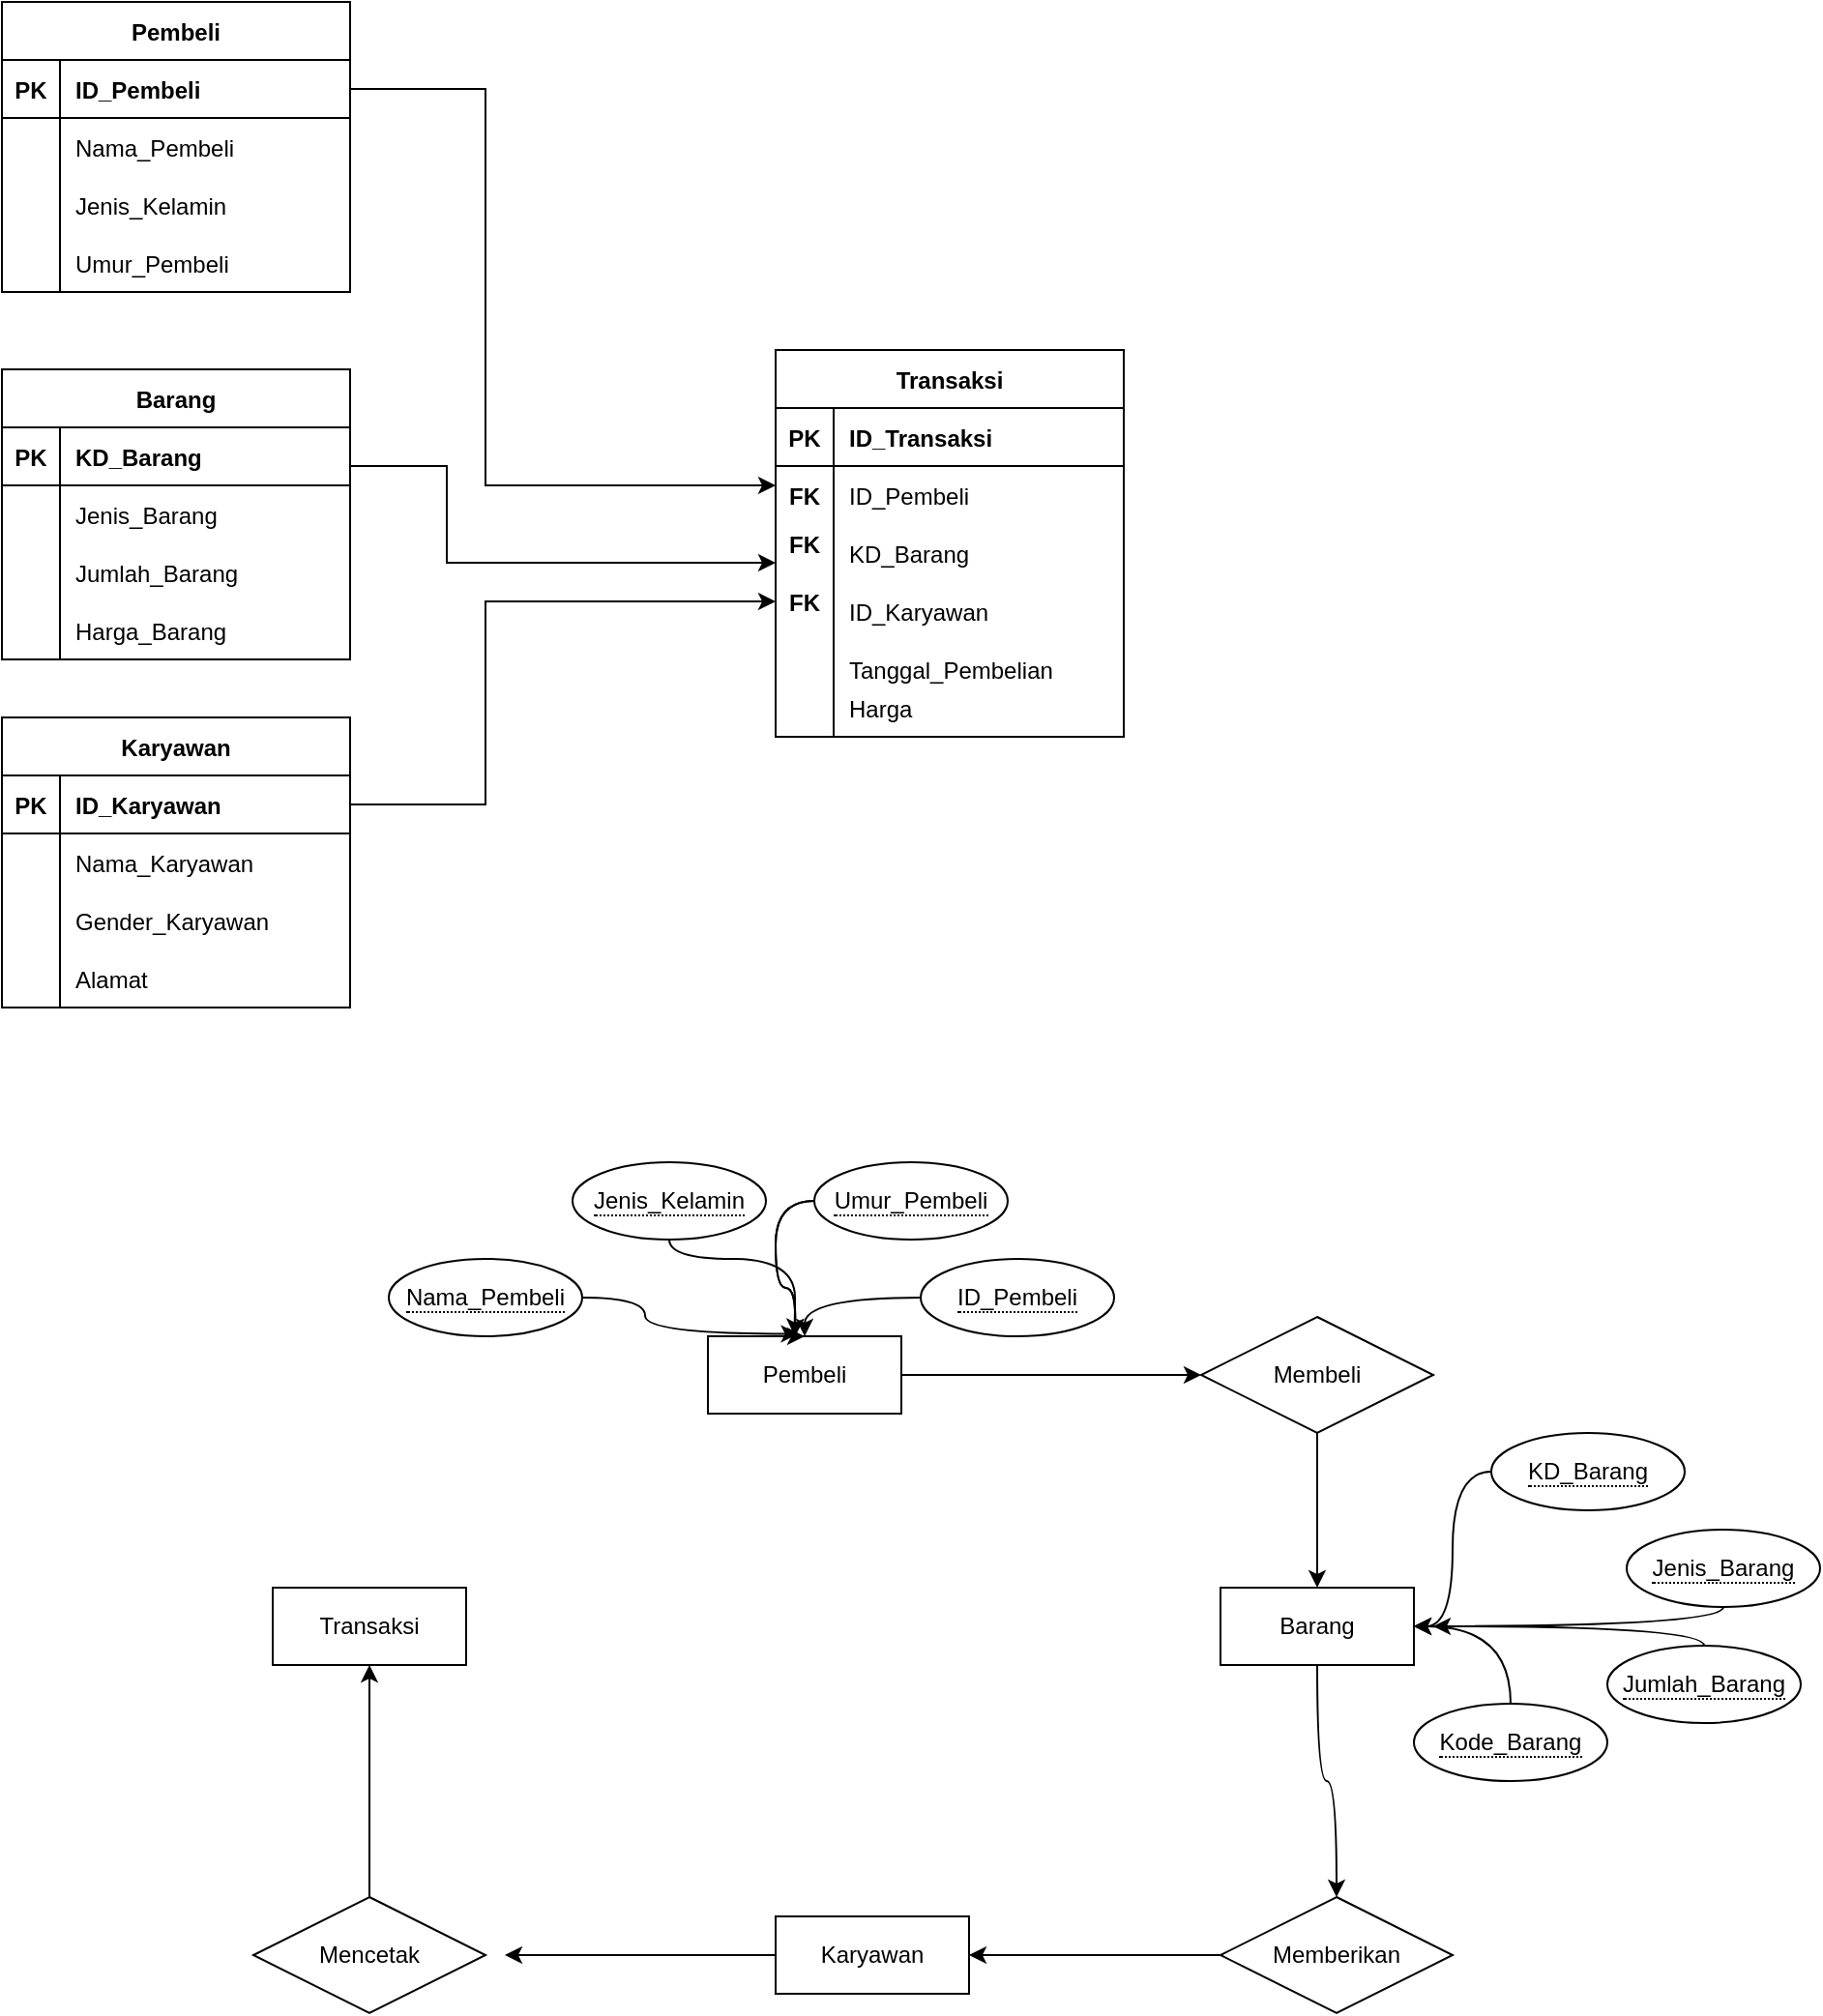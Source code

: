 <mxfile version="20.3.6" type="github">
  <diagram id="I_zz8k9KeDe9iV53iK1S" name="Page-1">
    <mxGraphModel dx="1240" dy="561" grid="1" gridSize="10" guides="1" tooltips="1" connect="1" arrows="1" fold="1" page="1" pageScale="1" pageWidth="850" pageHeight="1100" math="0" shadow="0">
      <root>
        <mxCell id="0" />
        <mxCell id="1" parent="0" />
        <mxCell id="xCr-GwHBmWM0RmGjhjCR-41" value="Barang" style="shape=table;startSize=30;container=1;collapsible=1;childLayout=tableLayout;fixedRows=1;rowLines=0;fontStyle=1;align=center;resizeLast=1;" parent="1" vertex="1">
          <mxGeometry x="80" y="300" width="180" height="150" as="geometry" />
        </mxCell>
        <mxCell id="xCr-GwHBmWM0RmGjhjCR-42" value="" style="shape=tableRow;horizontal=0;startSize=0;swimlaneHead=0;swimlaneBody=0;fillColor=none;collapsible=0;dropTarget=0;points=[[0,0.5],[1,0.5]];portConstraint=eastwest;top=0;left=0;right=0;bottom=1;" parent="xCr-GwHBmWM0RmGjhjCR-41" vertex="1">
          <mxGeometry y="30" width="180" height="30" as="geometry" />
        </mxCell>
        <mxCell id="xCr-GwHBmWM0RmGjhjCR-43" value="PK" style="shape=partialRectangle;connectable=0;fillColor=none;top=0;left=0;bottom=0;right=0;fontStyle=1;overflow=hidden;" parent="xCr-GwHBmWM0RmGjhjCR-42" vertex="1">
          <mxGeometry width="30" height="30" as="geometry">
            <mxRectangle width="30" height="30" as="alternateBounds" />
          </mxGeometry>
        </mxCell>
        <mxCell id="xCr-GwHBmWM0RmGjhjCR-44" value="KD_Barang" style="shape=partialRectangle;connectable=0;fillColor=none;top=0;left=0;bottom=0;right=0;align=left;spacingLeft=6;fontStyle=1;overflow=hidden;" parent="xCr-GwHBmWM0RmGjhjCR-42" vertex="1">
          <mxGeometry x="30" width="150" height="30" as="geometry">
            <mxRectangle width="150" height="30" as="alternateBounds" />
          </mxGeometry>
        </mxCell>
        <mxCell id="xCr-GwHBmWM0RmGjhjCR-45" value="" style="shape=tableRow;horizontal=0;startSize=0;swimlaneHead=0;swimlaneBody=0;fillColor=none;collapsible=0;dropTarget=0;points=[[0,0.5],[1,0.5]];portConstraint=eastwest;top=0;left=0;right=0;bottom=0;" parent="xCr-GwHBmWM0RmGjhjCR-41" vertex="1">
          <mxGeometry y="60" width="180" height="30" as="geometry" />
        </mxCell>
        <mxCell id="xCr-GwHBmWM0RmGjhjCR-46" value="" style="shape=partialRectangle;connectable=0;fillColor=none;top=0;left=0;bottom=0;right=0;editable=1;overflow=hidden;" parent="xCr-GwHBmWM0RmGjhjCR-45" vertex="1">
          <mxGeometry width="30" height="30" as="geometry">
            <mxRectangle width="30" height="30" as="alternateBounds" />
          </mxGeometry>
        </mxCell>
        <mxCell id="xCr-GwHBmWM0RmGjhjCR-47" value="Jenis_Barang" style="shape=partialRectangle;connectable=0;fillColor=none;top=0;left=0;bottom=0;right=0;align=left;spacingLeft=6;overflow=hidden;" parent="xCr-GwHBmWM0RmGjhjCR-45" vertex="1">
          <mxGeometry x="30" width="150" height="30" as="geometry">
            <mxRectangle width="150" height="30" as="alternateBounds" />
          </mxGeometry>
        </mxCell>
        <mxCell id="xCr-GwHBmWM0RmGjhjCR-48" value="" style="shape=tableRow;horizontal=0;startSize=0;swimlaneHead=0;swimlaneBody=0;fillColor=none;collapsible=0;dropTarget=0;points=[[0,0.5],[1,0.5]];portConstraint=eastwest;top=0;left=0;right=0;bottom=0;" parent="xCr-GwHBmWM0RmGjhjCR-41" vertex="1">
          <mxGeometry y="90" width="180" height="30" as="geometry" />
        </mxCell>
        <mxCell id="xCr-GwHBmWM0RmGjhjCR-49" value="" style="shape=partialRectangle;connectable=0;fillColor=none;top=0;left=0;bottom=0;right=0;editable=1;overflow=hidden;" parent="xCr-GwHBmWM0RmGjhjCR-48" vertex="1">
          <mxGeometry width="30" height="30" as="geometry">
            <mxRectangle width="30" height="30" as="alternateBounds" />
          </mxGeometry>
        </mxCell>
        <mxCell id="xCr-GwHBmWM0RmGjhjCR-50" value="Jumlah_Barang" style="shape=partialRectangle;connectable=0;fillColor=none;top=0;left=0;bottom=0;right=0;align=left;spacingLeft=6;overflow=hidden;" parent="xCr-GwHBmWM0RmGjhjCR-48" vertex="1">
          <mxGeometry x="30" width="150" height="30" as="geometry">
            <mxRectangle width="150" height="30" as="alternateBounds" />
          </mxGeometry>
        </mxCell>
        <mxCell id="xCr-GwHBmWM0RmGjhjCR-51" value="" style="shape=tableRow;horizontal=0;startSize=0;swimlaneHead=0;swimlaneBody=0;fillColor=none;collapsible=0;dropTarget=0;points=[[0,0.5],[1,0.5]];portConstraint=eastwest;top=0;left=0;right=0;bottom=0;" parent="xCr-GwHBmWM0RmGjhjCR-41" vertex="1">
          <mxGeometry y="120" width="180" height="30" as="geometry" />
        </mxCell>
        <mxCell id="xCr-GwHBmWM0RmGjhjCR-52" value="" style="shape=partialRectangle;connectable=0;fillColor=none;top=0;left=0;bottom=0;right=0;editable=1;overflow=hidden;" parent="xCr-GwHBmWM0RmGjhjCR-51" vertex="1">
          <mxGeometry width="30" height="30" as="geometry">
            <mxRectangle width="30" height="30" as="alternateBounds" />
          </mxGeometry>
        </mxCell>
        <mxCell id="xCr-GwHBmWM0RmGjhjCR-53" value="Harga_Barang" style="shape=partialRectangle;connectable=0;fillColor=none;top=0;left=0;bottom=0;right=0;align=left;spacingLeft=6;overflow=hidden;" parent="xCr-GwHBmWM0RmGjhjCR-51" vertex="1">
          <mxGeometry x="30" width="150" height="30" as="geometry">
            <mxRectangle width="150" height="30" as="alternateBounds" />
          </mxGeometry>
        </mxCell>
        <mxCell id="xCr-GwHBmWM0RmGjhjCR-54" value="" style="shape=tableRow;horizontal=0;startSize=0;swimlaneHead=0;swimlaneBody=0;fillColor=none;collapsible=0;dropTarget=0;points=[[0,0.5],[1,0.5]];portConstraint=eastwest;top=0;left=0;right=0;bottom=0;" parent="1" vertex="1">
          <mxGeometry x="420" y="450" width="180" height="30" as="geometry" />
        </mxCell>
        <mxCell id="xCr-GwHBmWM0RmGjhjCR-55" value="" style="shape=partialRectangle;connectable=0;fillColor=none;top=0;left=0;bottom=0;right=0;editable=1;overflow=hidden;" parent="xCr-GwHBmWM0RmGjhjCR-54" vertex="1">
          <mxGeometry width="30" height="30" as="geometry">
            <mxRectangle width="30" height="30" as="alternateBounds" />
          </mxGeometry>
        </mxCell>
        <mxCell id="xCr-GwHBmWM0RmGjhjCR-57" value="Karyawan" style="shape=table;startSize=30;container=1;collapsible=1;childLayout=tableLayout;fixedRows=1;rowLines=0;fontStyle=1;align=center;resizeLast=1;" parent="1" vertex="1">
          <mxGeometry x="80" y="480" width="180" height="150" as="geometry" />
        </mxCell>
        <mxCell id="xCr-GwHBmWM0RmGjhjCR-58" value="" style="shape=tableRow;horizontal=0;startSize=0;swimlaneHead=0;swimlaneBody=0;fillColor=none;collapsible=0;dropTarget=0;points=[[0,0.5],[1,0.5]];portConstraint=eastwest;top=0;left=0;right=0;bottom=1;" parent="xCr-GwHBmWM0RmGjhjCR-57" vertex="1">
          <mxGeometry y="30" width="180" height="30" as="geometry" />
        </mxCell>
        <mxCell id="xCr-GwHBmWM0RmGjhjCR-59" value="PK" style="shape=partialRectangle;connectable=0;fillColor=none;top=0;left=0;bottom=0;right=0;fontStyle=1;overflow=hidden;" parent="xCr-GwHBmWM0RmGjhjCR-58" vertex="1">
          <mxGeometry width="30" height="30" as="geometry">
            <mxRectangle width="30" height="30" as="alternateBounds" />
          </mxGeometry>
        </mxCell>
        <mxCell id="xCr-GwHBmWM0RmGjhjCR-60" value="ID_Karyawan" style="shape=partialRectangle;connectable=0;fillColor=none;top=0;left=0;bottom=0;right=0;align=left;spacingLeft=6;fontStyle=1;overflow=hidden;" parent="xCr-GwHBmWM0RmGjhjCR-58" vertex="1">
          <mxGeometry x="30" width="150" height="30" as="geometry">
            <mxRectangle width="150" height="30" as="alternateBounds" />
          </mxGeometry>
        </mxCell>
        <mxCell id="xCr-GwHBmWM0RmGjhjCR-61" value="" style="shape=tableRow;horizontal=0;startSize=0;swimlaneHead=0;swimlaneBody=0;fillColor=none;collapsible=0;dropTarget=0;points=[[0,0.5],[1,0.5]];portConstraint=eastwest;top=0;left=0;right=0;bottom=0;" parent="xCr-GwHBmWM0RmGjhjCR-57" vertex="1">
          <mxGeometry y="60" width="180" height="30" as="geometry" />
        </mxCell>
        <mxCell id="xCr-GwHBmWM0RmGjhjCR-62" value="" style="shape=partialRectangle;connectable=0;fillColor=none;top=0;left=0;bottom=0;right=0;editable=1;overflow=hidden;" parent="xCr-GwHBmWM0RmGjhjCR-61" vertex="1">
          <mxGeometry width="30" height="30" as="geometry">
            <mxRectangle width="30" height="30" as="alternateBounds" />
          </mxGeometry>
        </mxCell>
        <mxCell id="xCr-GwHBmWM0RmGjhjCR-63" value="Nama_Karyawan" style="shape=partialRectangle;connectable=0;fillColor=none;top=0;left=0;bottom=0;right=0;align=left;spacingLeft=6;overflow=hidden;" parent="xCr-GwHBmWM0RmGjhjCR-61" vertex="1">
          <mxGeometry x="30" width="150" height="30" as="geometry">
            <mxRectangle width="150" height="30" as="alternateBounds" />
          </mxGeometry>
        </mxCell>
        <mxCell id="xCr-GwHBmWM0RmGjhjCR-64" value="" style="shape=tableRow;horizontal=0;startSize=0;swimlaneHead=0;swimlaneBody=0;fillColor=none;collapsible=0;dropTarget=0;points=[[0,0.5],[1,0.5]];portConstraint=eastwest;top=0;left=0;right=0;bottom=0;" parent="xCr-GwHBmWM0RmGjhjCR-57" vertex="1">
          <mxGeometry y="90" width="180" height="30" as="geometry" />
        </mxCell>
        <mxCell id="xCr-GwHBmWM0RmGjhjCR-65" value="" style="shape=partialRectangle;connectable=0;fillColor=none;top=0;left=0;bottom=0;right=0;editable=1;overflow=hidden;" parent="xCr-GwHBmWM0RmGjhjCR-64" vertex="1">
          <mxGeometry width="30" height="30" as="geometry">
            <mxRectangle width="30" height="30" as="alternateBounds" />
          </mxGeometry>
        </mxCell>
        <mxCell id="xCr-GwHBmWM0RmGjhjCR-66" value="Gender_Karyawan" style="shape=partialRectangle;connectable=0;fillColor=none;top=0;left=0;bottom=0;right=0;align=left;spacingLeft=6;overflow=hidden;" parent="xCr-GwHBmWM0RmGjhjCR-64" vertex="1">
          <mxGeometry x="30" width="150" height="30" as="geometry">
            <mxRectangle width="150" height="30" as="alternateBounds" />
          </mxGeometry>
        </mxCell>
        <mxCell id="xCr-GwHBmWM0RmGjhjCR-67" value="" style="shape=tableRow;horizontal=0;startSize=0;swimlaneHead=0;swimlaneBody=0;fillColor=none;collapsible=0;dropTarget=0;points=[[0,0.5],[1,0.5]];portConstraint=eastwest;top=0;left=0;right=0;bottom=0;" parent="xCr-GwHBmWM0RmGjhjCR-57" vertex="1">
          <mxGeometry y="120" width="180" height="30" as="geometry" />
        </mxCell>
        <mxCell id="xCr-GwHBmWM0RmGjhjCR-68" value="" style="shape=partialRectangle;connectable=0;fillColor=none;top=0;left=0;bottom=0;right=0;editable=1;overflow=hidden;" parent="xCr-GwHBmWM0RmGjhjCR-67" vertex="1">
          <mxGeometry width="30" height="30" as="geometry">
            <mxRectangle width="30" height="30" as="alternateBounds" />
          </mxGeometry>
        </mxCell>
        <mxCell id="xCr-GwHBmWM0RmGjhjCR-69" value="Alamat" style="shape=partialRectangle;connectable=0;fillColor=none;top=0;left=0;bottom=0;right=0;align=left;spacingLeft=6;overflow=hidden;" parent="xCr-GwHBmWM0RmGjhjCR-67" vertex="1">
          <mxGeometry x="30" width="150" height="30" as="geometry">
            <mxRectangle width="150" height="30" as="alternateBounds" />
          </mxGeometry>
        </mxCell>
        <mxCell id="xCr-GwHBmWM0RmGjhjCR-70" value="Transaksi" style="shape=table;startSize=30;container=1;collapsible=1;childLayout=tableLayout;fixedRows=1;rowLines=0;fontStyle=1;align=center;resizeLast=1;" parent="1" vertex="1">
          <mxGeometry x="480" y="290" width="180" height="200" as="geometry" />
        </mxCell>
        <mxCell id="xCr-GwHBmWM0RmGjhjCR-71" value="" style="shape=tableRow;horizontal=0;startSize=0;swimlaneHead=0;swimlaneBody=0;fillColor=none;collapsible=0;dropTarget=0;points=[[0,0.5],[1,0.5]];portConstraint=eastwest;top=0;left=0;right=0;bottom=1;" parent="xCr-GwHBmWM0RmGjhjCR-70" vertex="1">
          <mxGeometry y="30" width="180" height="30" as="geometry" />
        </mxCell>
        <mxCell id="xCr-GwHBmWM0RmGjhjCR-72" value="PK" style="shape=partialRectangle;connectable=0;fillColor=none;top=0;left=0;bottom=0;right=0;fontStyle=1;overflow=hidden;" parent="xCr-GwHBmWM0RmGjhjCR-71" vertex="1">
          <mxGeometry width="30" height="30" as="geometry">
            <mxRectangle width="30" height="30" as="alternateBounds" />
          </mxGeometry>
        </mxCell>
        <mxCell id="xCr-GwHBmWM0RmGjhjCR-73" value="ID_Transaksi" style="shape=partialRectangle;connectable=0;fillColor=none;top=0;left=0;bottom=0;right=0;align=left;spacingLeft=6;fontStyle=1;overflow=hidden;" parent="xCr-GwHBmWM0RmGjhjCR-71" vertex="1">
          <mxGeometry x="30" width="150" height="30" as="geometry">
            <mxRectangle width="150" height="30" as="alternateBounds" />
          </mxGeometry>
        </mxCell>
        <mxCell id="xCr-GwHBmWM0RmGjhjCR-74" value="" style="shape=tableRow;horizontal=0;startSize=0;swimlaneHead=0;swimlaneBody=0;fillColor=none;collapsible=0;dropTarget=0;points=[[0,0.5],[1,0.5]];portConstraint=eastwest;top=0;left=0;right=0;bottom=0;" parent="xCr-GwHBmWM0RmGjhjCR-70" vertex="1">
          <mxGeometry y="60" width="180" height="30" as="geometry" />
        </mxCell>
        <mxCell id="xCr-GwHBmWM0RmGjhjCR-75" value="" style="shape=partialRectangle;connectable=0;fillColor=none;top=0;left=0;bottom=0;right=0;editable=1;overflow=hidden;" parent="xCr-GwHBmWM0RmGjhjCR-74" vertex="1">
          <mxGeometry width="30" height="30" as="geometry">
            <mxRectangle width="30" height="30" as="alternateBounds" />
          </mxGeometry>
        </mxCell>
        <mxCell id="xCr-GwHBmWM0RmGjhjCR-76" value="ID_Pembeli" style="shape=partialRectangle;connectable=0;fillColor=none;top=0;left=0;bottom=0;right=0;align=left;spacingLeft=6;overflow=hidden;" parent="xCr-GwHBmWM0RmGjhjCR-74" vertex="1">
          <mxGeometry x="30" width="150" height="30" as="geometry">
            <mxRectangle width="150" height="30" as="alternateBounds" />
          </mxGeometry>
        </mxCell>
        <mxCell id="xCr-GwHBmWM0RmGjhjCR-77" value="" style="shape=tableRow;horizontal=0;startSize=0;swimlaneHead=0;swimlaneBody=0;fillColor=none;collapsible=0;dropTarget=0;points=[[0,0.5],[1,0.5]];portConstraint=eastwest;top=0;left=0;right=0;bottom=0;" parent="xCr-GwHBmWM0RmGjhjCR-70" vertex="1">
          <mxGeometry y="90" width="180" height="30" as="geometry" />
        </mxCell>
        <mxCell id="xCr-GwHBmWM0RmGjhjCR-78" value="" style="shape=partialRectangle;connectable=0;fillColor=none;top=0;left=0;bottom=0;right=0;editable=1;overflow=hidden;" parent="xCr-GwHBmWM0RmGjhjCR-77" vertex="1">
          <mxGeometry width="30" height="30" as="geometry">
            <mxRectangle width="30" height="30" as="alternateBounds" />
          </mxGeometry>
        </mxCell>
        <mxCell id="xCr-GwHBmWM0RmGjhjCR-79" value="KD_Barang" style="shape=partialRectangle;connectable=0;fillColor=none;top=0;left=0;bottom=0;right=0;align=left;spacingLeft=6;overflow=hidden;" parent="xCr-GwHBmWM0RmGjhjCR-77" vertex="1">
          <mxGeometry x="30" width="150" height="30" as="geometry">
            <mxRectangle width="150" height="30" as="alternateBounds" />
          </mxGeometry>
        </mxCell>
        <mxCell id="xCr-GwHBmWM0RmGjhjCR-80" value="" style="shape=tableRow;horizontal=0;startSize=0;swimlaneHead=0;swimlaneBody=0;fillColor=none;collapsible=0;dropTarget=0;points=[[0,0.5],[1,0.5]];portConstraint=eastwest;top=0;left=0;right=0;bottom=0;" parent="xCr-GwHBmWM0RmGjhjCR-70" vertex="1">
          <mxGeometry y="120" width="180" height="30" as="geometry" />
        </mxCell>
        <mxCell id="xCr-GwHBmWM0RmGjhjCR-81" value="" style="shape=partialRectangle;connectable=0;fillColor=none;top=0;left=0;bottom=0;right=0;editable=1;overflow=hidden;" parent="xCr-GwHBmWM0RmGjhjCR-80" vertex="1">
          <mxGeometry width="30" height="30" as="geometry">
            <mxRectangle width="30" height="30" as="alternateBounds" />
          </mxGeometry>
        </mxCell>
        <mxCell id="xCr-GwHBmWM0RmGjhjCR-82" value="ID_Karyawan" style="shape=partialRectangle;connectable=0;fillColor=none;top=0;left=0;bottom=0;right=0;align=left;spacingLeft=6;overflow=hidden;" parent="xCr-GwHBmWM0RmGjhjCR-80" vertex="1">
          <mxGeometry x="30" width="150" height="30" as="geometry">
            <mxRectangle width="150" height="30" as="alternateBounds" />
          </mxGeometry>
        </mxCell>
        <mxCell id="xCr-GwHBmWM0RmGjhjCR-96" value="FK" style="shape=partialRectangle;connectable=0;fillColor=none;top=0;left=0;bottom=0;right=0;fontStyle=1;overflow=hidden;" parent="1" vertex="1">
          <mxGeometry x="480" y="350" width="30" height="30" as="geometry">
            <mxRectangle width="30" height="30" as="alternateBounds" />
          </mxGeometry>
        </mxCell>
        <mxCell id="oMyYvVxbbiwxgqanrPKA-1" value="Tanggal_Pembelian" style="shape=partialRectangle;connectable=0;fillColor=none;top=0;left=0;bottom=0;right=0;align=left;spacingLeft=6;overflow=hidden;" vertex="1" parent="1">
          <mxGeometry x="510" y="440" width="150" height="30" as="geometry">
            <mxRectangle width="150" height="30" as="alternateBounds" />
          </mxGeometry>
        </mxCell>
        <mxCell id="oMyYvVxbbiwxgqanrPKA-2" value="Harga" style="shape=partialRectangle;connectable=0;fillColor=none;top=0;left=0;bottom=0;right=0;align=left;spacingLeft=6;overflow=hidden;" vertex="1" parent="1">
          <mxGeometry x="510" y="460" width="150" height="30" as="geometry">
            <mxRectangle width="150" height="30" as="alternateBounds" />
          </mxGeometry>
        </mxCell>
        <mxCell id="oMyYvVxbbiwxgqanrPKA-3" value="" style="endArrow=none;html=1;rounded=0;" edge="1" parent="1">
          <mxGeometry relative="1" as="geometry">
            <mxPoint x="510" y="350" as="sourcePoint" />
            <mxPoint x="510" y="490" as="targetPoint" />
          </mxGeometry>
        </mxCell>
        <mxCell id="oMyYvVxbbiwxgqanrPKA-12" style="edgeStyle=orthogonalEdgeStyle;rounded=0;orthogonalLoop=1;jettySize=auto;html=1;exitX=1;exitY=0.5;exitDx=0;exitDy=0;" edge="1" parent="1">
          <mxGeometry relative="1" as="geometry">
            <mxPoint x="480" y="360" as="targetPoint" />
            <mxPoint x="260" y="155" as="sourcePoint" />
            <Array as="points">
              <mxPoint x="330" y="155" />
              <mxPoint x="330" y="360" />
            </Array>
          </mxGeometry>
        </mxCell>
        <mxCell id="oMyYvVxbbiwxgqanrPKA-13" value="FK" style="shape=partialRectangle;connectable=0;fillColor=none;top=0;left=0;bottom=0;right=0;fontStyle=1;overflow=hidden;" vertex="1" parent="1">
          <mxGeometry x="480" y="375" width="30" height="30" as="geometry">
            <mxRectangle width="30" height="30" as="alternateBounds" />
          </mxGeometry>
        </mxCell>
        <mxCell id="oMyYvVxbbiwxgqanrPKA-14" value="FK" style="shape=partialRectangle;connectable=0;fillColor=none;top=0;left=0;bottom=0;right=0;fontStyle=1;overflow=hidden;" vertex="1" parent="1">
          <mxGeometry x="480" y="405" width="30" height="30" as="geometry">
            <mxRectangle width="30" height="30" as="alternateBounds" />
          </mxGeometry>
        </mxCell>
        <mxCell id="oMyYvVxbbiwxgqanrPKA-16" style="edgeStyle=orthogonalEdgeStyle;rounded=0;orthogonalLoop=1;jettySize=auto;html=1;exitX=1;exitY=0.5;exitDx=0;exitDy=0;" edge="1" parent="1" source="xCr-GwHBmWM0RmGjhjCR-42">
          <mxGeometry relative="1" as="geometry">
            <mxPoint x="480" y="400" as="targetPoint" />
            <Array as="points">
              <mxPoint x="260" y="350" />
              <mxPoint x="310" y="350" />
              <mxPoint x="310" y="400" />
            </Array>
          </mxGeometry>
        </mxCell>
        <mxCell id="oMyYvVxbbiwxgqanrPKA-17" style="edgeStyle=orthogonalEdgeStyle;rounded=0;orthogonalLoop=1;jettySize=auto;html=1;" edge="1" parent="1" source="xCr-GwHBmWM0RmGjhjCR-58">
          <mxGeometry relative="1" as="geometry">
            <mxPoint x="480" y="420" as="targetPoint" />
            <Array as="points">
              <mxPoint x="330" y="525" />
              <mxPoint x="330" y="420" />
            </Array>
          </mxGeometry>
        </mxCell>
        <mxCell id="oMyYvVxbbiwxgqanrPKA-20" value="Pembeli" style="shape=table;startSize=30;container=1;collapsible=1;childLayout=tableLayout;fixedRows=1;rowLines=0;fontStyle=1;align=center;resizeLast=1;" vertex="1" parent="1">
          <mxGeometry x="80" y="110" width="180" height="150" as="geometry" />
        </mxCell>
        <mxCell id="oMyYvVxbbiwxgqanrPKA-21" value="" style="shape=tableRow;horizontal=0;startSize=0;swimlaneHead=0;swimlaneBody=0;fillColor=none;collapsible=0;dropTarget=0;points=[[0,0.5],[1,0.5]];portConstraint=eastwest;top=0;left=0;right=0;bottom=1;" vertex="1" parent="oMyYvVxbbiwxgqanrPKA-20">
          <mxGeometry y="30" width="180" height="30" as="geometry" />
        </mxCell>
        <mxCell id="oMyYvVxbbiwxgqanrPKA-22" value="PK" style="shape=partialRectangle;connectable=0;fillColor=none;top=0;left=0;bottom=0;right=0;fontStyle=1;overflow=hidden;" vertex="1" parent="oMyYvVxbbiwxgqanrPKA-21">
          <mxGeometry width="30" height="30" as="geometry">
            <mxRectangle width="30" height="30" as="alternateBounds" />
          </mxGeometry>
        </mxCell>
        <mxCell id="oMyYvVxbbiwxgqanrPKA-23" value="ID_Pembeli" style="shape=partialRectangle;connectable=0;fillColor=none;top=0;left=0;bottom=0;right=0;align=left;spacingLeft=6;fontStyle=1;overflow=hidden;" vertex="1" parent="oMyYvVxbbiwxgqanrPKA-21">
          <mxGeometry x="30" width="150" height="30" as="geometry">
            <mxRectangle width="150" height="30" as="alternateBounds" />
          </mxGeometry>
        </mxCell>
        <mxCell id="oMyYvVxbbiwxgqanrPKA-24" value="" style="shape=tableRow;horizontal=0;startSize=0;swimlaneHead=0;swimlaneBody=0;fillColor=none;collapsible=0;dropTarget=0;points=[[0,0.5],[1,0.5]];portConstraint=eastwest;top=0;left=0;right=0;bottom=0;" vertex="1" parent="oMyYvVxbbiwxgqanrPKA-20">
          <mxGeometry y="60" width="180" height="30" as="geometry" />
        </mxCell>
        <mxCell id="oMyYvVxbbiwxgqanrPKA-25" value="" style="shape=partialRectangle;connectable=0;fillColor=none;top=0;left=0;bottom=0;right=0;editable=1;overflow=hidden;" vertex="1" parent="oMyYvVxbbiwxgqanrPKA-24">
          <mxGeometry width="30" height="30" as="geometry">
            <mxRectangle width="30" height="30" as="alternateBounds" />
          </mxGeometry>
        </mxCell>
        <mxCell id="oMyYvVxbbiwxgqanrPKA-26" value="Nama_Pembeli" style="shape=partialRectangle;connectable=0;fillColor=none;top=0;left=0;bottom=0;right=0;align=left;spacingLeft=6;overflow=hidden;" vertex="1" parent="oMyYvVxbbiwxgqanrPKA-24">
          <mxGeometry x="30" width="150" height="30" as="geometry">
            <mxRectangle width="150" height="30" as="alternateBounds" />
          </mxGeometry>
        </mxCell>
        <mxCell id="oMyYvVxbbiwxgqanrPKA-27" value="" style="shape=tableRow;horizontal=0;startSize=0;swimlaneHead=0;swimlaneBody=0;fillColor=none;collapsible=0;dropTarget=0;points=[[0,0.5],[1,0.5]];portConstraint=eastwest;top=0;left=0;right=0;bottom=0;" vertex="1" parent="oMyYvVxbbiwxgqanrPKA-20">
          <mxGeometry y="90" width="180" height="30" as="geometry" />
        </mxCell>
        <mxCell id="oMyYvVxbbiwxgqanrPKA-28" value="" style="shape=partialRectangle;connectable=0;fillColor=none;top=0;left=0;bottom=0;right=0;editable=1;overflow=hidden;" vertex="1" parent="oMyYvVxbbiwxgqanrPKA-27">
          <mxGeometry width="30" height="30" as="geometry">
            <mxRectangle width="30" height="30" as="alternateBounds" />
          </mxGeometry>
        </mxCell>
        <mxCell id="oMyYvVxbbiwxgqanrPKA-29" value="Jenis_Kelamin" style="shape=partialRectangle;connectable=0;fillColor=none;top=0;left=0;bottom=0;right=0;align=left;spacingLeft=6;overflow=hidden;" vertex="1" parent="oMyYvVxbbiwxgqanrPKA-27">
          <mxGeometry x="30" width="150" height="30" as="geometry">
            <mxRectangle width="150" height="30" as="alternateBounds" />
          </mxGeometry>
        </mxCell>
        <mxCell id="oMyYvVxbbiwxgqanrPKA-30" value="" style="shape=tableRow;horizontal=0;startSize=0;swimlaneHead=0;swimlaneBody=0;fillColor=none;collapsible=0;dropTarget=0;points=[[0,0.5],[1,0.5]];portConstraint=eastwest;top=0;left=0;right=0;bottom=0;" vertex="1" parent="oMyYvVxbbiwxgqanrPKA-20">
          <mxGeometry y="120" width="180" height="30" as="geometry" />
        </mxCell>
        <mxCell id="oMyYvVxbbiwxgqanrPKA-31" value="" style="shape=partialRectangle;connectable=0;fillColor=none;top=0;left=0;bottom=0;right=0;editable=1;overflow=hidden;" vertex="1" parent="oMyYvVxbbiwxgqanrPKA-30">
          <mxGeometry width="30" height="30" as="geometry">
            <mxRectangle width="30" height="30" as="alternateBounds" />
          </mxGeometry>
        </mxCell>
        <mxCell id="oMyYvVxbbiwxgqanrPKA-32" value="Umur_Pembeli" style="shape=partialRectangle;connectable=0;fillColor=none;top=0;left=0;bottom=0;right=0;align=left;spacingLeft=6;overflow=hidden;" vertex="1" parent="oMyYvVxbbiwxgqanrPKA-30">
          <mxGeometry x="30" width="150" height="30" as="geometry">
            <mxRectangle width="150" height="30" as="alternateBounds" />
          </mxGeometry>
        </mxCell>
        <mxCell id="oMyYvVxbbiwxgqanrPKA-50" style="edgeStyle=orthogonalEdgeStyle;curved=1;rounded=0;orthogonalLoop=1;jettySize=auto;html=1;entryX=0;entryY=0.5;entryDx=0;entryDy=0;" edge="1" parent="1" source="oMyYvVxbbiwxgqanrPKA-33" target="oMyYvVxbbiwxgqanrPKA-35">
          <mxGeometry relative="1" as="geometry" />
        </mxCell>
        <mxCell id="oMyYvVxbbiwxgqanrPKA-33" value="Pembeli" style="whiteSpace=wrap;html=1;align=center;" vertex="1" parent="1">
          <mxGeometry x="445" y="800" width="100" height="40" as="geometry" />
        </mxCell>
        <mxCell id="oMyYvVxbbiwxgqanrPKA-61" style="edgeStyle=orthogonalEdgeStyle;curved=1;rounded=0;orthogonalLoop=1;jettySize=auto;html=1;entryX=0.5;entryY=0;entryDx=0;entryDy=0;" edge="1" parent="1" source="oMyYvVxbbiwxgqanrPKA-34" target="oMyYvVxbbiwxgqanrPKA-37">
          <mxGeometry relative="1" as="geometry" />
        </mxCell>
        <mxCell id="oMyYvVxbbiwxgqanrPKA-34" value="Barang" style="whiteSpace=wrap;html=1;align=center;" vertex="1" parent="1">
          <mxGeometry x="710" y="930" width="100" height="40" as="geometry" />
        </mxCell>
        <mxCell id="oMyYvVxbbiwxgqanrPKA-51" style="edgeStyle=orthogonalEdgeStyle;curved=1;rounded=0;orthogonalLoop=1;jettySize=auto;html=1;exitX=0.5;exitY=1;exitDx=0;exitDy=0;entryX=0.5;entryY=0;entryDx=0;entryDy=0;" edge="1" parent="1" source="oMyYvVxbbiwxgqanrPKA-35" target="oMyYvVxbbiwxgqanrPKA-34">
          <mxGeometry relative="1" as="geometry" />
        </mxCell>
        <mxCell id="oMyYvVxbbiwxgqanrPKA-35" value="Membeli" style="shape=rhombus;perimeter=rhombusPerimeter;whiteSpace=wrap;html=1;align=center;" vertex="1" parent="1">
          <mxGeometry x="700" y="790" width="120" height="60" as="geometry" />
        </mxCell>
        <mxCell id="oMyYvVxbbiwxgqanrPKA-63" style="edgeStyle=orthogonalEdgeStyle;curved=1;rounded=0;orthogonalLoop=1;jettySize=auto;html=1;" edge="1" parent="1" source="oMyYvVxbbiwxgqanrPKA-36">
          <mxGeometry relative="1" as="geometry">
            <mxPoint x="340" y="1120" as="targetPoint" />
          </mxGeometry>
        </mxCell>
        <mxCell id="oMyYvVxbbiwxgqanrPKA-36" value="Karyawan" style="whiteSpace=wrap;html=1;align=center;" vertex="1" parent="1">
          <mxGeometry x="480" y="1100" width="100" height="40" as="geometry" />
        </mxCell>
        <mxCell id="oMyYvVxbbiwxgqanrPKA-62" style="edgeStyle=orthogonalEdgeStyle;curved=1;rounded=0;orthogonalLoop=1;jettySize=auto;html=1;" edge="1" parent="1" source="oMyYvVxbbiwxgqanrPKA-37" target="oMyYvVxbbiwxgqanrPKA-36">
          <mxGeometry relative="1" as="geometry" />
        </mxCell>
        <mxCell id="oMyYvVxbbiwxgqanrPKA-37" value="Memberikan" style="shape=rhombus;perimeter=rhombusPerimeter;whiteSpace=wrap;html=1;align=center;" vertex="1" parent="1">
          <mxGeometry x="710" y="1090" width="120" height="60" as="geometry" />
        </mxCell>
        <mxCell id="oMyYvVxbbiwxgqanrPKA-64" style="edgeStyle=orthogonalEdgeStyle;curved=1;rounded=0;orthogonalLoop=1;jettySize=auto;html=1;entryX=0.5;entryY=1;entryDx=0;entryDy=0;" edge="1" parent="1" source="oMyYvVxbbiwxgqanrPKA-38" target="oMyYvVxbbiwxgqanrPKA-39">
          <mxGeometry relative="1" as="geometry" />
        </mxCell>
        <mxCell id="oMyYvVxbbiwxgqanrPKA-38" value="Mencetak" style="shape=rhombus;perimeter=rhombusPerimeter;whiteSpace=wrap;html=1;align=center;" vertex="1" parent="1">
          <mxGeometry x="210" y="1090" width="120" height="60" as="geometry" />
        </mxCell>
        <mxCell id="oMyYvVxbbiwxgqanrPKA-39" value="Transaksi" style="whiteSpace=wrap;html=1;align=center;" vertex="1" parent="1">
          <mxGeometry x="220" y="930" width="100" height="40" as="geometry" />
        </mxCell>
        <mxCell id="oMyYvVxbbiwxgqanrPKA-41" style="edgeStyle=orthogonalEdgeStyle;rounded=0;orthogonalLoop=1;jettySize=auto;html=1;curved=1;entryX=0.468;entryY=-0.032;entryDx=0;entryDy=0;entryPerimeter=0;" edge="1" parent="1" source="oMyYvVxbbiwxgqanrPKA-40" target="oMyYvVxbbiwxgqanrPKA-33">
          <mxGeometry relative="1" as="geometry">
            <mxPoint x="440" y="810" as="targetPoint" />
          </mxGeometry>
        </mxCell>
        <mxCell id="oMyYvVxbbiwxgqanrPKA-40" value="&lt;span style=&quot;border-bottom: 1px dotted&quot;&gt;Nama_Pembeli&lt;/span&gt;" style="ellipse;whiteSpace=wrap;html=1;align=center;" vertex="1" parent="1">
          <mxGeometry x="280" y="760" width="100" height="40" as="geometry" />
        </mxCell>
        <mxCell id="oMyYvVxbbiwxgqanrPKA-43" style="edgeStyle=orthogonalEdgeStyle;curved=1;rounded=0;orthogonalLoop=1;jettySize=auto;html=1;entryX=0.5;entryY=0;entryDx=0;entryDy=0;" edge="1" parent="1" source="oMyYvVxbbiwxgqanrPKA-42" target="oMyYvVxbbiwxgqanrPKA-33">
          <mxGeometry relative="1" as="geometry">
            <Array as="points">
              <mxPoint x="425" y="760" />
              <mxPoint x="490" y="760" />
              <mxPoint x="490" y="800" />
            </Array>
          </mxGeometry>
        </mxCell>
        <mxCell id="oMyYvVxbbiwxgqanrPKA-42" value="&lt;span style=&quot;border-bottom: 1px dotted&quot;&gt;Jenis_Kelamin&lt;/span&gt;" style="ellipse;whiteSpace=wrap;html=1;align=center;" vertex="1" parent="1">
          <mxGeometry x="375" y="710" width="100" height="40" as="geometry" />
        </mxCell>
        <mxCell id="oMyYvVxbbiwxgqanrPKA-46" style="edgeStyle=orthogonalEdgeStyle;curved=1;rounded=0;orthogonalLoop=1;jettySize=auto;html=1;" edge="1" parent="1" source="oMyYvVxbbiwxgqanrPKA-44">
          <mxGeometry relative="1" as="geometry">
            <mxPoint x="490" y="800" as="targetPoint" />
          </mxGeometry>
        </mxCell>
        <mxCell id="oMyYvVxbbiwxgqanrPKA-44" value="&lt;span style=&quot;border-bottom: 1px dotted&quot;&gt;Umur_Pembeli&lt;/span&gt;" style="ellipse;whiteSpace=wrap;html=1;align=center;" vertex="1" parent="1">
          <mxGeometry x="500" y="710" width="100" height="40" as="geometry" />
        </mxCell>
        <mxCell id="oMyYvVxbbiwxgqanrPKA-47" style="edgeStyle=orthogonalEdgeStyle;curved=1;rounded=0;orthogonalLoop=1;jettySize=auto;html=1;entryX=0.5;entryY=0;entryDx=0;entryDy=0;" edge="1" parent="1" source="oMyYvVxbbiwxgqanrPKA-45" target="oMyYvVxbbiwxgqanrPKA-33">
          <mxGeometry relative="1" as="geometry" />
        </mxCell>
        <mxCell id="oMyYvVxbbiwxgqanrPKA-45" value="&lt;span style=&quot;border-bottom: 1px dotted&quot;&gt;ID_Pembeli&lt;/span&gt;" style="ellipse;whiteSpace=wrap;html=1;align=center;" vertex="1" parent="1">
          <mxGeometry x="555" y="760" width="100" height="40" as="geometry" />
        </mxCell>
        <mxCell id="oMyYvVxbbiwxgqanrPKA-48" style="edgeStyle=orthogonalEdgeStyle;curved=1;rounded=0;orthogonalLoop=1;jettySize=auto;html=1;" edge="1" parent="1" source="oMyYvVxbbiwxgqanrPKA-44">
          <mxGeometry relative="1" as="geometry">
            <mxPoint x="550.0" y="750" as="sourcePoint" />
            <mxPoint x="490" y="800" as="targetPoint" />
          </mxGeometry>
        </mxCell>
        <mxCell id="oMyYvVxbbiwxgqanrPKA-57" style="edgeStyle=orthogonalEdgeStyle;curved=1;rounded=0;orthogonalLoop=1;jettySize=auto;html=1;entryX=1;entryY=0.5;entryDx=0;entryDy=0;" edge="1" parent="1" source="oMyYvVxbbiwxgqanrPKA-52" target="oMyYvVxbbiwxgqanrPKA-34">
          <mxGeometry relative="1" as="geometry" />
        </mxCell>
        <mxCell id="oMyYvVxbbiwxgqanrPKA-52" value="&lt;span style=&quot;border-bottom: 1px dotted&quot;&gt;KD_Barang&lt;/span&gt;" style="ellipse;whiteSpace=wrap;html=1;align=center;" vertex="1" parent="1">
          <mxGeometry x="850" y="850" width="100" height="40" as="geometry" />
        </mxCell>
        <mxCell id="oMyYvVxbbiwxgqanrPKA-58" style="edgeStyle=orthogonalEdgeStyle;curved=1;rounded=0;orthogonalLoop=1;jettySize=auto;html=1;" edge="1" parent="1" source="oMyYvVxbbiwxgqanrPKA-53">
          <mxGeometry relative="1" as="geometry">
            <mxPoint x="810" y="950" as="targetPoint" />
            <Array as="points">
              <mxPoint x="970" y="950" />
            </Array>
          </mxGeometry>
        </mxCell>
        <mxCell id="oMyYvVxbbiwxgqanrPKA-53" value="&lt;span style=&quot;border-bottom: 1px dotted&quot;&gt;Jenis_Barang&lt;/span&gt;" style="ellipse;whiteSpace=wrap;html=1;align=center;" vertex="1" parent="1">
          <mxGeometry x="920" y="900" width="100" height="40" as="geometry" />
        </mxCell>
        <mxCell id="oMyYvVxbbiwxgqanrPKA-59" style="edgeStyle=orthogonalEdgeStyle;curved=1;rounded=0;orthogonalLoop=1;jettySize=auto;html=1;" edge="1" parent="1" source="oMyYvVxbbiwxgqanrPKA-54">
          <mxGeometry relative="1" as="geometry">
            <mxPoint x="820" y="950" as="targetPoint" />
            <Array as="points">
              <mxPoint x="960" y="950" />
            </Array>
          </mxGeometry>
        </mxCell>
        <mxCell id="oMyYvVxbbiwxgqanrPKA-54" value="&lt;span style=&quot;border-bottom: 1px dotted&quot;&gt;Jumlah_Barang&lt;/span&gt;" style="ellipse;whiteSpace=wrap;html=1;align=center;" vertex="1" parent="1">
          <mxGeometry x="910" y="960" width="100" height="40" as="geometry" />
        </mxCell>
        <mxCell id="oMyYvVxbbiwxgqanrPKA-60" style="edgeStyle=orthogonalEdgeStyle;curved=1;rounded=0;orthogonalLoop=1;jettySize=auto;html=1;" edge="1" parent="1" source="oMyYvVxbbiwxgqanrPKA-56">
          <mxGeometry relative="1" as="geometry">
            <mxPoint x="810" y="950" as="targetPoint" />
            <Array as="points">
              <mxPoint x="860" y="950" />
            </Array>
          </mxGeometry>
        </mxCell>
        <mxCell id="oMyYvVxbbiwxgqanrPKA-56" value="&lt;span style=&quot;border-bottom: 1px dotted&quot;&gt;Kode_Barang&lt;/span&gt;" style="ellipse;whiteSpace=wrap;html=1;align=center;" vertex="1" parent="1">
          <mxGeometry x="810" y="990" width="100" height="40" as="geometry" />
        </mxCell>
      </root>
    </mxGraphModel>
  </diagram>
</mxfile>

